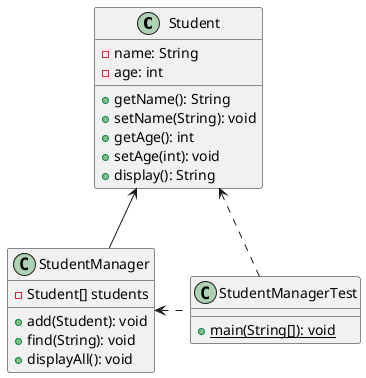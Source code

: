 @startuml

class Student {
    - name: String
    - age: int
    + getName(): String
    + setName(String): void
    + getAge(): int
    + setAge(int): void
    + display(): String
}

class StudentManager {
    - Student[] students
    + add(Student): void
    + find(String): void
    + displayAll(): void
}

class StudentManagerTest {
    + {static} main(String[]): void
}

Student <- StudentManager
Student <.. StudentManagerTest
StudentManager <. StudentManagerTest

@enduml